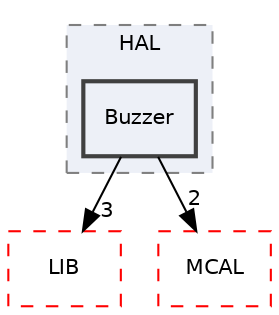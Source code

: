 digraph "Unit_10_SecondTermProject/Unit_10_SecondTermProject/ECU2/ECU2_Dashboard/Inc/HAL/Buzzer"
{
 // LATEX_PDF_SIZE
  edge [fontname="Helvetica",fontsize="10",labelfontname="Helvetica",labelfontsize="10"];
  node [fontname="Helvetica",fontsize="10",shape=record];
  compound=true
  subgraph clusterdir_ac04882b3ec6dcf518a4267f82380e4f {
    graph [ bgcolor="#edf0f7", pencolor="grey50", style="filled,dashed,", label="HAL", fontname="Helvetica", fontsize="10", URL="dir_ac04882b3ec6dcf518a4267f82380e4f.html"]
  dir_10b6e92278bf213628d838e6b7aa393e [shape=box, label="Buzzer", style="filled,bold,", fillcolor="#edf0f7", color="grey25", URL="dir_10b6e92278bf213628d838e6b7aa393e.html"];
  }
  dir_d22e1ea2fc680c6f0dcd19c090781ff5 [shape=box, label="LIB", style="dashed,", fillcolor="#edf0f7", color="red", URL="dir_d22e1ea2fc680c6f0dcd19c090781ff5.html"];
  dir_e9a0d3b8d102ce52e6c93b4a232ee02c [shape=box, label="MCAL", style="dashed,", fillcolor="#edf0f7", color="red", URL="dir_e9a0d3b8d102ce52e6c93b4a232ee02c.html"];
  dir_10b6e92278bf213628d838e6b7aa393e->dir_d22e1ea2fc680c6f0dcd19c090781ff5 [headlabel="3", labeldistance=1.5 headhref="dir_000004_000015.html"];
  dir_10b6e92278bf213628d838e6b7aa393e->dir_e9a0d3b8d102ce52e6c93b4a232ee02c [headlabel="2", labeldistance=1.5 headhref="dir_000004_000016.html"];
}
